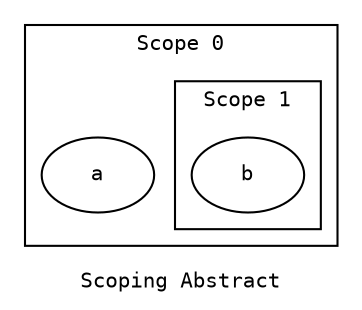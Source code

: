 // http://www.graphviz.org/Gallery/undirected/fdpclust.html

digraph G {
  label="Scoping Abstract"
  graph [fontname="Monospace",fontsize="10"]
  node [fontname="Monospace",fontsize="10"]
  subgraph cluster0 {
    label="Scope 0";
    a
    subgraph cluster1 {
      label="Scope 1";
      b
    }
  }
}

